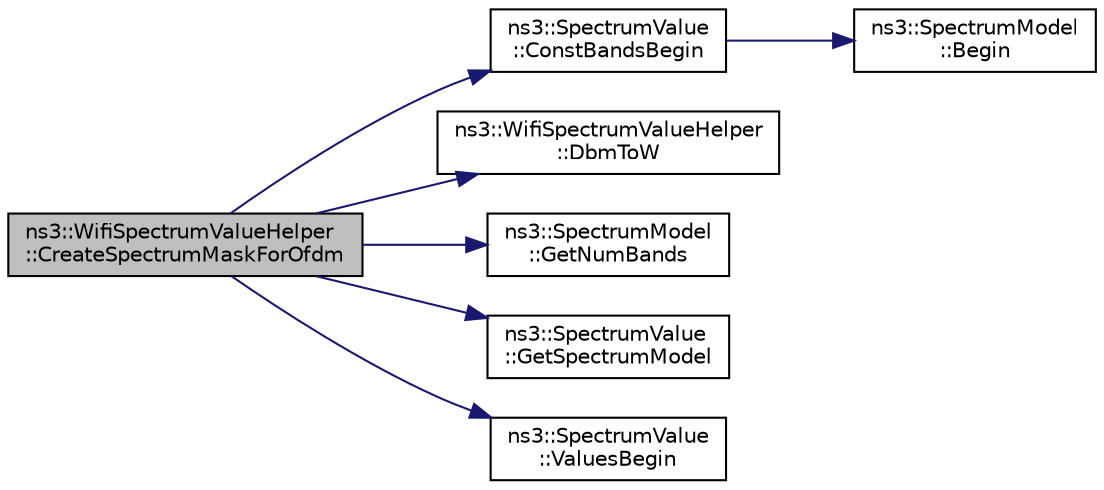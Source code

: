 digraph "ns3::WifiSpectrumValueHelper::CreateSpectrumMaskForOfdm"
{
 // LATEX_PDF_SIZE
  edge [fontname="Helvetica",fontsize="10",labelfontname="Helvetica",labelfontsize="10"];
  node [fontname="Helvetica",fontsize="10",shape=record];
  rankdir="LR";
  Node1 [label="ns3::WifiSpectrumValueHelper\l::CreateSpectrumMaskForOfdm",height=0.2,width=0.4,color="black", fillcolor="grey75", style="filled", fontcolor="black",tooltip="Create a transmit power spectral density corresponding to OFDM transmit spectrum mask requirements fo..."];
  Node1 -> Node2 [color="midnightblue",fontsize="10",style="solid",fontname="Helvetica"];
  Node2 [label="ns3::SpectrumValue\l::ConstBandsBegin",height=0.2,width=0.4,color="black", fillcolor="white", style="filled",URL="$classns3_1_1_spectrum_value.html#a501f15b406f5a39f71356e3b79072b5b",tooltip=" "];
  Node2 -> Node3 [color="midnightblue",fontsize="10",style="solid",fontname="Helvetica"];
  Node3 [label="ns3::SpectrumModel\l::Begin",height=0.2,width=0.4,color="black", fillcolor="white", style="filled",URL="$classns3_1_1_spectrum_model.html#ab915a10dac63c63d74d9197d1359688a",tooltip="Const Iterator to the model Bands container start."];
  Node1 -> Node4 [color="midnightblue",fontsize="10",style="solid",fontname="Helvetica"];
  Node4 [label="ns3::WifiSpectrumValueHelper\l::DbmToW",height=0.2,width=0.4,color="black", fillcolor="white", style="filled",URL="$classns3_1_1_wifi_spectrum_value_helper.html#ab6b277c34ccedecc9f118d52a5c9532d",tooltip="Convert from dBm to Watts."];
  Node1 -> Node5 [color="midnightblue",fontsize="10",style="solid",fontname="Helvetica"];
  Node5 [label="ns3::SpectrumModel\l::GetNumBands",height=0.2,width=0.4,color="black", fillcolor="white", style="filled",URL="$classns3_1_1_spectrum_model.html#a87535fb130f405c7537e963063c0deb8",tooltip=" "];
  Node1 -> Node6 [color="midnightblue",fontsize="10",style="solid",fontname="Helvetica"];
  Node6 [label="ns3::SpectrumValue\l::GetSpectrumModel",height=0.2,width=0.4,color="black", fillcolor="white", style="filled",URL="$classns3_1_1_spectrum_value.html#ab578ea0d478ab8a234d3cf10a45fd27f",tooltip=" "];
  Node1 -> Node7 [color="midnightblue",fontsize="10",style="solid",fontname="Helvetica"];
  Node7 [label="ns3::SpectrumValue\l::ValuesBegin",height=0.2,width=0.4,color="black", fillcolor="white", style="filled",URL="$classns3_1_1_spectrum_value.html#a3b1adae7ee52561bf560d7b604d9947d",tooltip=" "];
}
